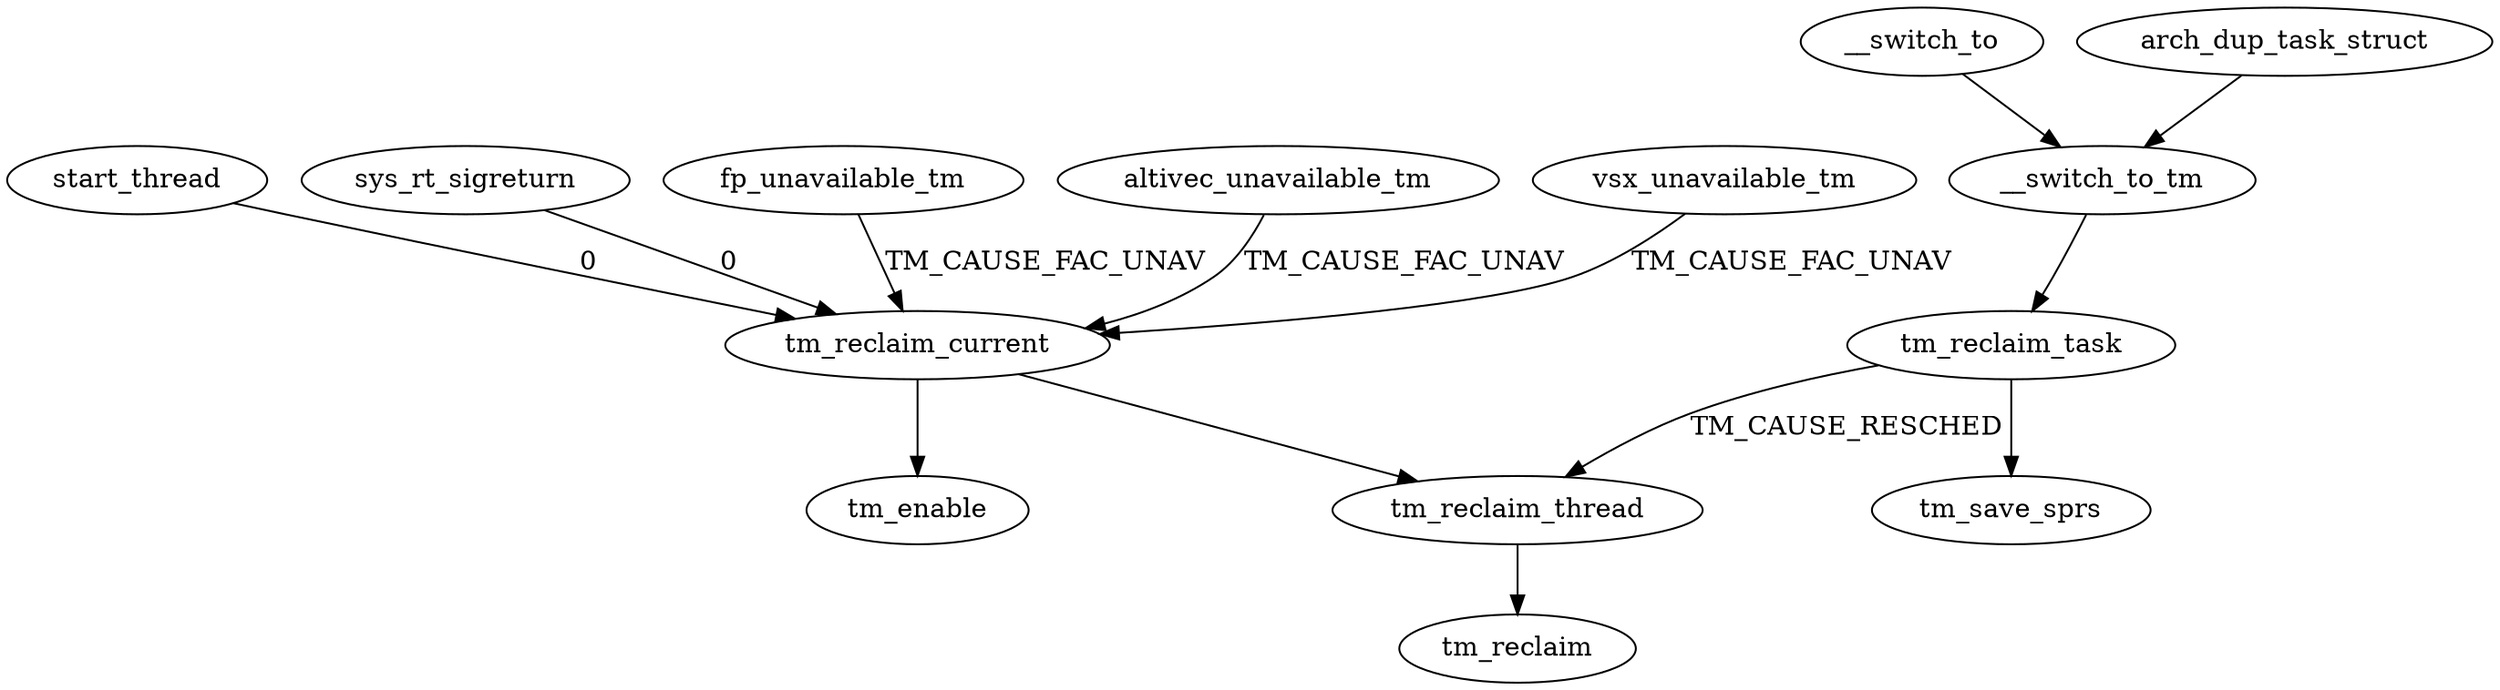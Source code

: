 digraph {
	tm_reclaim_thread -> 	tm_reclaim;

	tm_reclaim_current -> 	tm_reclaim_thread;
	tm_reclaim_task -> 	tm_reclaim_thread[label="TM_CAUSE_RESCHED"];
	tm_reclaim_task -> 	tm_save_sprs;
	start_thread ->		tm_reclaim_current[label="0"];
	sys_rt_sigreturn -> 	tm_reclaim_current[label="0"];
	fp_unavailable_tm -> 	tm_reclaim_current[label="TM_CAUSE_FAC_UNAV"];
	altivec_unavailable_tm->tm_reclaim_current[label="TM_CAUSE_FAC_UNAV"];
	vsx_unavailable_tm ->   tm_reclaim_current[label="TM_CAUSE_FAC_UNAV"];
	tm_reclaim_current ->   tm_enable;
	

	__switch_to_tm -> tm_reclaim_task;
	__switch_to -> __switch_to_tm;
	arch_dup_task_struct -> __switch_to_tm;
}

